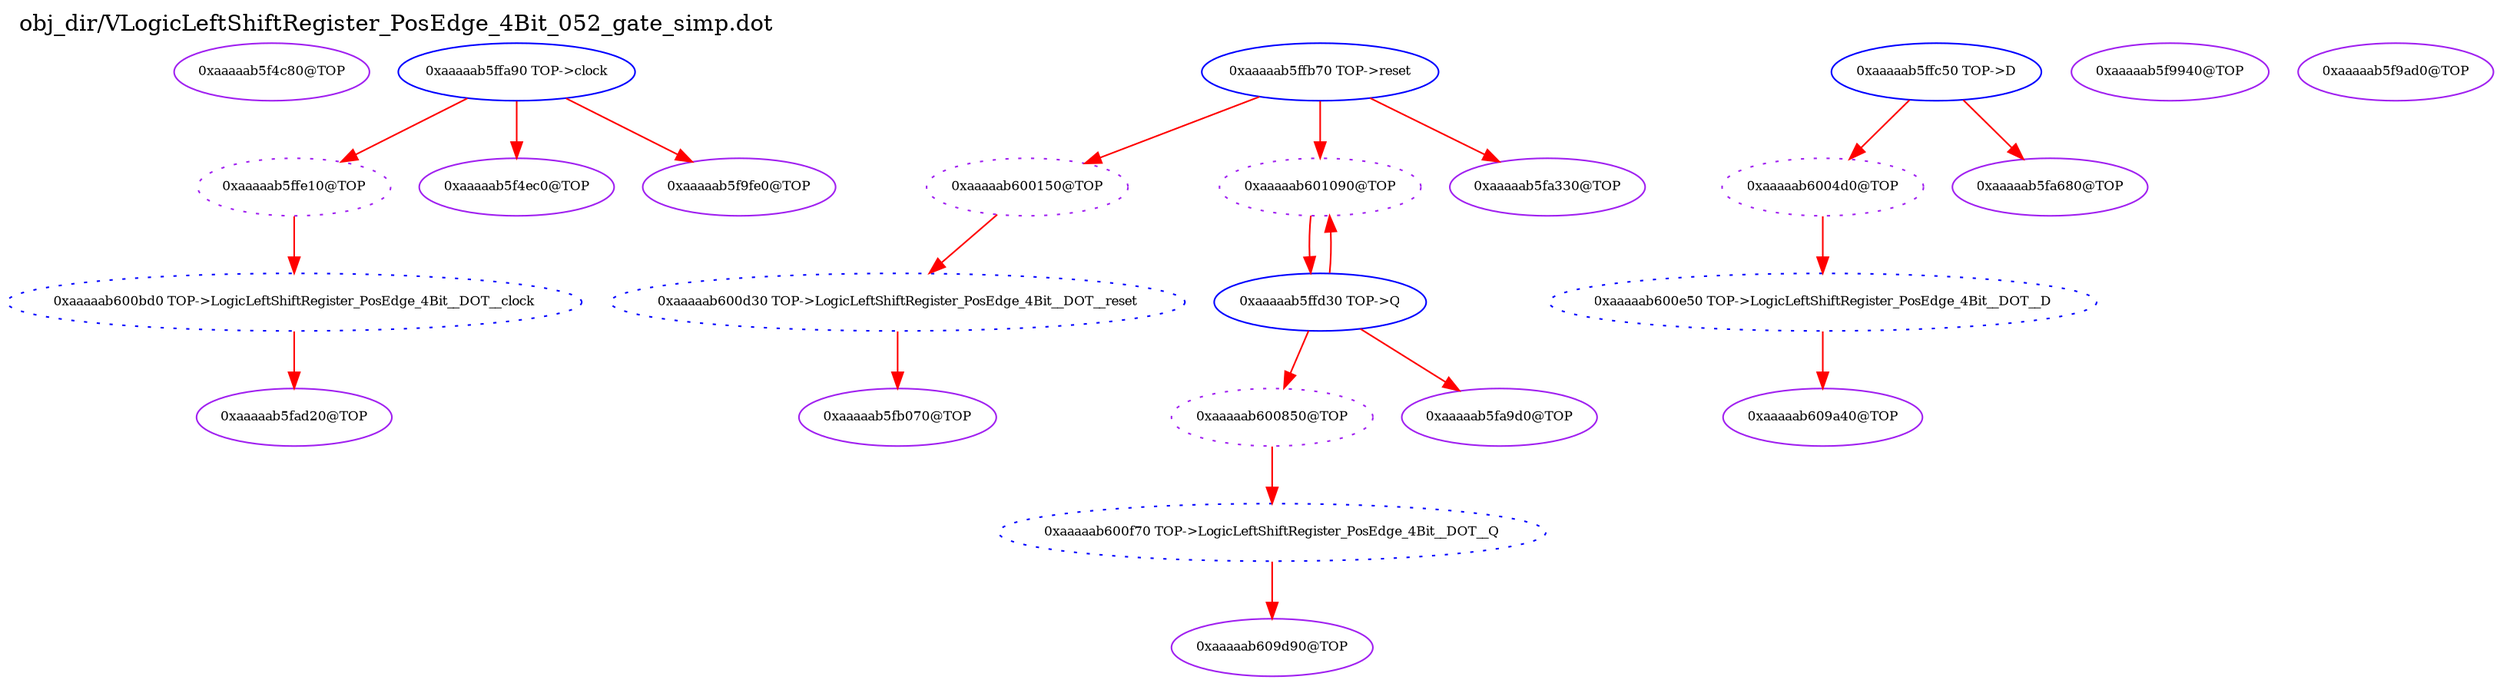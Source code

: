 digraph v3graph {
	graph	[label="obj_dir/VLogicLeftShiftRegister_PosEdge_4Bit_052_gate_simp.dot",
		 labelloc=t, labeljust=l,
		 //size="7.5,10",
		 rankdir=TB];
	n0	[fontsize=8 label="0xaaaaab5f4c80@TOP", color=purple];
	n1	[fontsize=8 label="0xaaaaab5ffe10@TOP", color=purple, style=dotted];
	n2	[fontsize=8 label="0xaaaaab5ffa90 TOP->clock", color=blue];
	n3	[fontsize=8 label="0xaaaaab600bd0 TOP->LogicLeftShiftRegister_PosEdge_4Bit__DOT__clock", color=blue, style=dotted];
	n4	[fontsize=8 label="0xaaaaab600150@TOP", color=purple, style=dotted];
	n5	[fontsize=8 label="0xaaaaab5ffb70 TOP->reset", color=blue];
	n6	[fontsize=8 label="0xaaaaab600d30 TOP->LogicLeftShiftRegister_PosEdge_4Bit__DOT__reset", color=blue, style=dotted];
	n7	[fontsize=8 label="0xaaaaab6004d0@TOP", color=purple, style=dotted];
	n8	[fontsize=8 label="0xaaaaab5ffc50 TOP->D", color=blue];
	n9	[fontsize=8 label="0xaaaaab600e50 TOP->LogicLeftShiftRegister_PosEdge_4Bit__DOT__D", color=blue, style=dotted];
	n10	[fontsize=8 label="0xaaaaab600850@TOP", color=purple, style=dotted];
	n11	[fontsize=8 label="0xaaaaab5ffd30 TOP->Q", color=blue];
	n12	[fontsize=8 label="0xaaaaab600f70 TOP->LogicLeftShiftRegister_PosEdge_4Bit__DOT__Q", color=blue, style=dotted];
	n13	[fontsize=8 label="0xaaaaab5f4ec0@TOP", color=purple];
	n14	[fontsize=8 label="0xaaaaab601090@TOP", color=purple, style=dotted];
	n15	[fontsize=8 label="0xaaaaab5f9940@TOP", color=purple];
	n16	[fontsize=8 label="0xaaaaab5f9ad0@TOP", color=purple];
	n17	[fontsize=8 label="0xaaaaab5f9fe0@TOP", color=purple];
	n18	[fontsize=8 label="0xaaaaab5fa330@TOP", color=purple];
	n19	[fontsize=8 label="0xaaaaab5fa680@TOP", color=purple];
	n20	[fontsize=8 label="0xaaaaab5fa9d0@TOP", color=purple];
	n21	[fontsize=8 label="0xaaaaab5fad20@TOP", color=purple];
	n22	[fontsize=8 label="0xaaaaab5fb070@TOP", color=purple];
	n23	[fontsize=8 label="0xaaaaab609a40@TOP", color=purple];
	n24	[fontsize=8 label="0xaaaaab609d90@TOP", color=purple];
	n1 -> n3 [fontsize=8 label="" weight=1 color=red];
	n2 -> n1 [fontsize=8 label="" weight=1 color=red];
	n2 -> n13 [fontsize=8 label="" weight=1 color=red];
	n2 -> n17 [fontsize=8 label="" weight=1 color=red];
	n3 -> n21 [fontsize=8 label="" weight=1 color=red];
	n4 -> n6 [fontsize=8 label="" weight=1 color=red];
	n5 -> n4 [fontsize=8 label="" weight=1 color=red];
	n5 -> n14 [fontsize=8 label="" weight=1 color=red];
	n5 -> n18 [fontsize=8 label="" weight=1 color=red];
	n6 -> n22 [fontsize=8 label="" weight=1 color=red];
	n7 -> n9 [fontsize=8 label="" weight=1 color=red];
	n8 -> n7 [fontsize=8 label="" weight=1 color=red];
	n8 -> n19 [fontsize=8 label="" weight=1 color=red];
	n9 -> n23 [fontsize=8 label="" weight=1 color=red];
	n10 -> n12 [fontsize=8 label="" weight=1 color=red];
	n11 -> n10 [fontsize=8 label="" weight=1 color=red];
	n11 -> n14 [fontsize=8 label="" weight=1 color=red];
	n11 -> n20 [fontsize=8 label="" weight=1 color=red];
	n12 -> n24 [fontsize=8 label="" weight=1 color=red];
	n14 -> n11 [fontsize=8 label="" weight=1 color=red];
}
